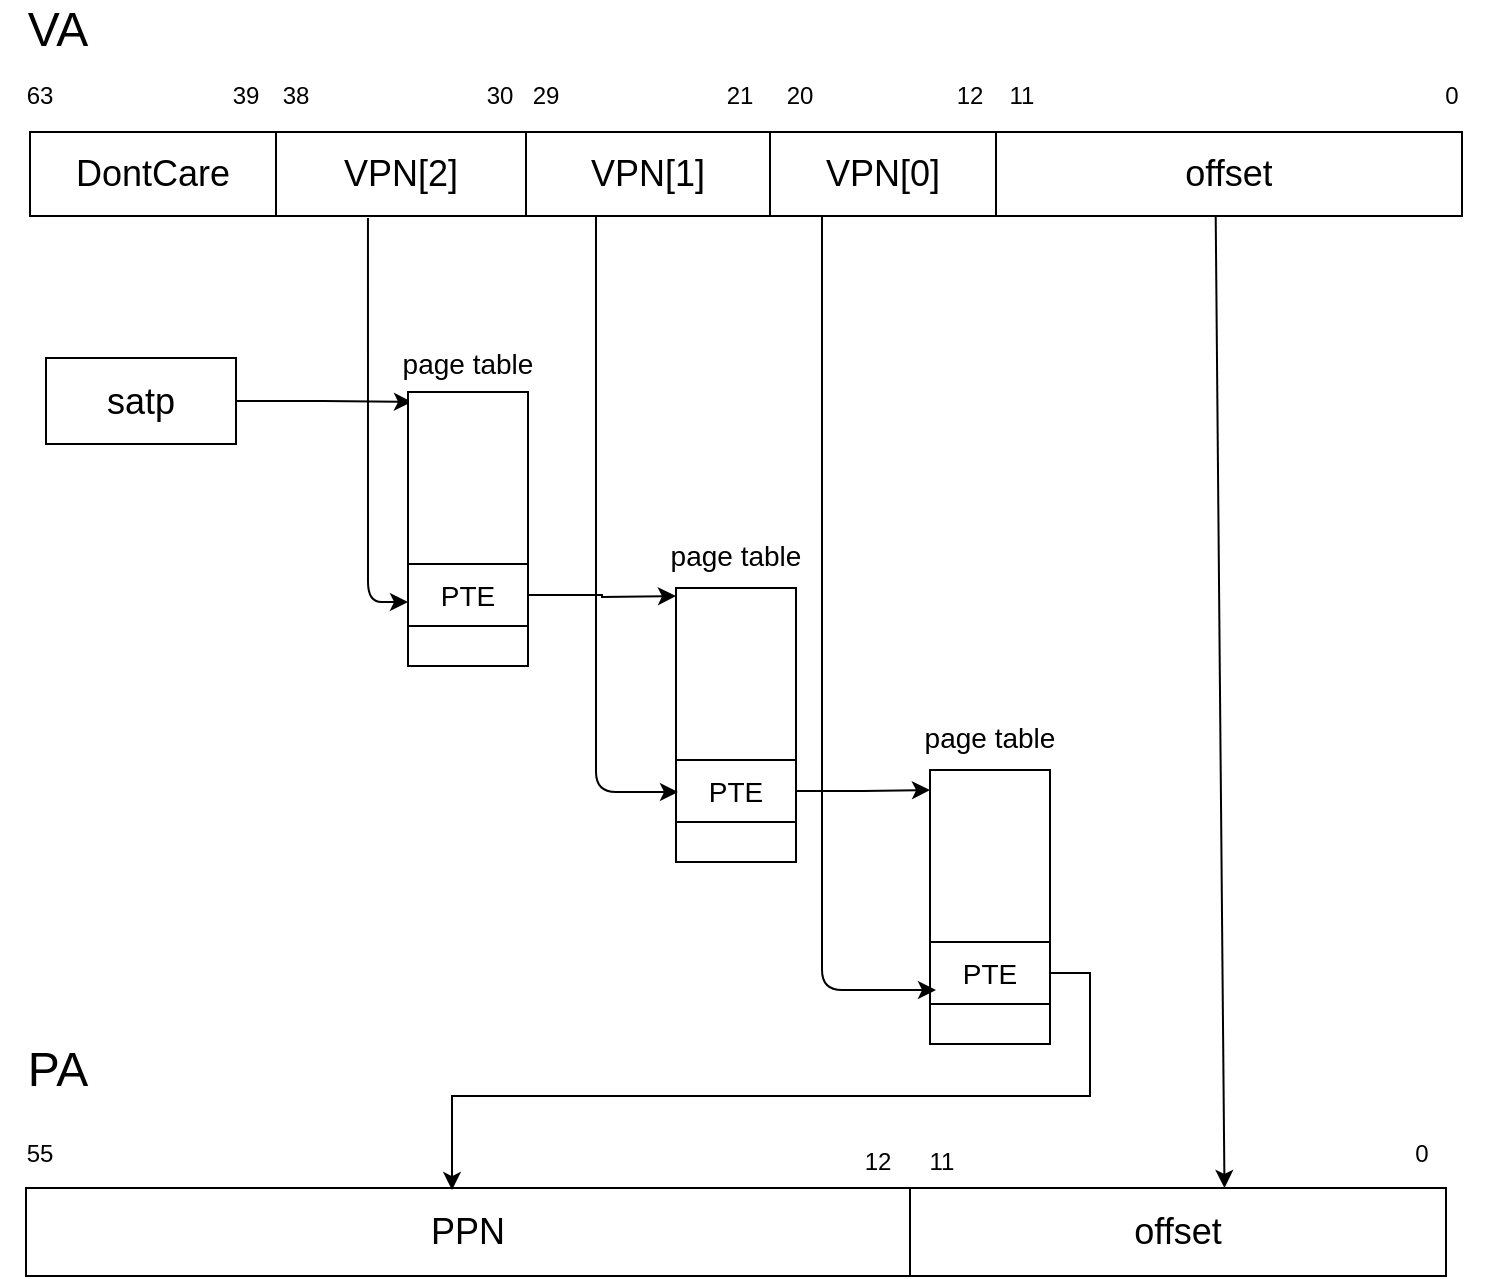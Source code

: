 <mxfile version="14.7.0" type="github">
  <diagram id="yYT3m9Dj2HtvRk5uN_p4" name="Page-1">
    <mxGraphModel dx="1718" dy="967" grid="0" gridSize="10" guides="1" tooltips="1" connect="1" arrows="1" fold="1" page="1" pageScale="1" pageWidth="1169" pageHeight="827" math="0" shadow="0">
      <root>
        <mxCell id="0" />
        <mxCell id="1" parent="0" />
        <mxCell id="TcdkBibvs6jl7-KhR7l1-1" value="" style="shape=table;html=1;whiteSpace=wrap;startSize=0;container=1;collapsible=0;childLayout=tableLayout;" vertex="1" parent="1">
          <mxGeometry x="19" y="106" width="716" height="42" as="geometry" />
        </mxCell>
        <mxCell id="TcdkBibvs6jl7-KhR7l1-2" value="" style="shape=partialRectangle;html=1;whiteSpace=wrap;collapsible=0;dropTarget=0;pointerEvents=0;fillColor=none;top=0;left=0;bottom=0;right=0;points=[[0,0.5],[1,0.5]];portConstraint=eastwest;" vertex="1" parent="TcdkBibvs6jl7-KhR7l1-1">
          <mxGeometry width="716" height="42" as="geometry" />
        </mxCell>
        <mxCell id="TcdkBibvs6jl7-KhR7l1-7" value="&lt;font style=&quot;font-size: 18px&quot;&gt;DontCare&lt;/font&gt;" style="shape=partialRectangle;html=1;whiteSpace=wrap;connectable=0;overflow=hidden;fillColor=none;top=0;left=0;bottom=0;right=0;" vertex="1" parent="TcdkBibvs6jl7-KhR7l1-2">
          <mxGeometry width="123" height="42" as="geometry" />
        </mxCell>
        <mxCell id="TcdkBibvs6jl7-KhR7l1-3" value="&lt;span&gt;&lt;font style=&quot;font-size: 18px&quot;&gt;VPN[2]&lt;/font&gt;&lt;/span&gt;" style="shape=partialRectangle;html=1;whiteSpace=wrap;connectable=0;overflow=hidden;fillColor=none;top=0;left=0;bottom=0;right=0;" vertex="1" parent="TcdkBibvs6jl7-KhR7l1-2">
          <mxGeometry x="123" width="125" height="42" as="geometry" />
        </mxCell>
        <mxCell id="TcdkBibvs6jl7-KhR7l1-4" value="&lt;span&gt;&lt;font style=&quot;font-size: 18px&quot;&gt;VPN[1]&lt;/font&gt;&lt;/span&gt;" style="shape=partialRectangle;html=1;whiteSpace=wrap;connectable=0;overflow=hidden;fillColor=none;top=0;left=0;bottom=0;right=0;" vertex="1" parent="TcdkBibvs6jl7-KhR7l1-2">
          <mxGeometry x="248" width="122" height="42" as="geometry" />
        </mxCell>
        <mxCell id="TcdkBibvs6jl7-KhR7l1-5" value="&lt;font style=&quot;font-size: 18px&quot;&gt;VPN[0]&lt;/font&gt;" style="shape=partialRectangle;html=1;whiteSpace=wrap;connectable=0;overflow=hidden;fillColor=none;top=0;left=0;bottom=0;right=0;" vertex="1" parent="TcdkBibvs6jl7-KhR7l1-2">
          <mxGeometry x="370" width="113" height="42" as="geometry" />
        </mxCell>
        <mxCell id="TcdkBibvs6jl7-KhR7l1-6" value="&lt;font style=&quot;font-size: 18px&quot;&gt;offset&lt;/font&gt;" style="shape=partialRectangle;html=1;whiteSpace=wrap;connectable=0;overflow=hidden;fillColor=none;top=0;left=0;bottom=0;right=0;" vertex="1" parent="TcdkBibvs6jl7-KhR7l1-2">
          <mxGeometry x="483" width="233" height="42" as="geometry" />
        </mxCell>
        <mxCell id="TcdkBibvs6jl7-KhR7l1-36" style="edgeStyle=orthogonalEdgeStyle;rounded=0;orthogonalLoop=1;jettySize=auto;html=1;exitX=1;exitY=0.5;exitDx=0;exitDy=0;entryX=0.033;entryY=0.058;entryDx=0;entryDy=0;entryPerimeter=0;" edge="1" parent="1" source="TcdkBibvs6jl7-KhR7l1-8" target="TcdkBibvs6jl7-KhR7l1-10">
          <mxGeometry relative="1" as="geometry">
            <mxPoint x="198" y="241" as="targetPoint" />
          </mxGeometry>
        </mxCell>
        <mxCell id="TcdkBibvs6jl7-KhR7l1-8" value="&lt;font style=&quot;font-size: 18px&quot;&gt;satp&lt;/font&gt;" style="rounded=0;whiteSpace=wrap;html=1;" vertex="1" parent="1">
          <mxGeometry x="27" y="219" width="95" height="43" as="geometry" />
        </mxCell>
        <mxCell id="TcdkBibvs6jl7-KhR7l1-9" value="" style="shape=table;html=1;whiteSpace=wrap;startSize=0;container=1;collapsible=0;childLayout=tableLayout;" vertex="1" parent="1">
          <mxGeometry x="208" y="236" width="60" height="137" as="geometry" />
        </mxCell>
        <mxCell id="TcdkBibvs6jl7-KhR7l1-10" value="" style="shape=partialRectangle;html=1;whiteSpace=wrap;collapsible=0;dropTarget=0;pointerEvents=0;fillColor=none;top=0;left=0;bottom=0;right=0;points=[[0,0.5],[1,0.5]];portConstraint=eastwest;" vertex="1" parent="TcdkBibvs6jl7-KhR7l1-9">
          <mxGeometry width="60" height="86" as="geometry" />
        </mxCell>
        <mxCell id="TcdkBibvs6jl7-KhR7l1-11" value="" style="shape=partialRectangle;html=1;whiteSpace=wrap;connectable=0;overflow=hidden;fillColor=none;top=0;left=0;bottom=0;right=0;" vertex="1" parent="TcdkBibvs6jl7-KhR7l1-10">
          <mxGeometry width="60" height="86" as="geometry" />
        </mxCell>
        <mxCell id="TcdkBibvs6jl7-KhR7l1-12" value="" style="shape=partialRectangle;html=1;whiteSpace=wrap;collapsible=0;dropTarget=0;pointerEvents=0;fillColor=none;top=0;left=0;bottom=0;right=0;points=[[0,0.5],[1,0.5]];portConstraint=eastwest;" vertex="1" parent="TcdkBibvs6jl7-KhR7l1-9">
          <mxGeometry y="86" width="60" height="31" as="geometry" />
        </mxCell>
        <mxCell id="TcdkBibvs6jl7-KhR7l1-13" value="&lt;font style=&quot;font-size: 14px&quot;&gt;PTE&lt;/font&gt;" style="shape=partialRectangle;html=1;whiteSpace=wrap;connectable=0;overflow=hidden;fillColor=none;top=0;left=0;bottom=0;right=0;" vertex="1" parent="TcdkBibvs6jl7-KhR7l1-12">
          <mxGeometry width="60" height="31" as="geometry" />
        </mxCell>
        <mxCell id="TcdkBibvs6jl7-KhR7l1-14" value="" style="shape=partialRectangle;html=1;whiteSpace=wrap;collapsible=0;dropTarget=0;pointerEvents=0;fillColor=none;top=0;left=0;bottom=0;right=0;points=[[0,0.5],[1,0.5]];portConstraint=eastwest;" vertex="1" parent="TcdkBibvs6jl7-KhR7l1-9">
          <mxGeometry y="117" width="60" height="20" as="geometry" />
        </mxCell>
        <mxCell id="TcdkBibvs6jl7-KhR7l1-15" value="" style="shape=partialRectangle;html=1;whiteSpace=wrap;connectable=0;overflow=hidden;fillColor=none;top=0;left=0;bottom=0;right=0;" vertex="1" parent="TcdkBibvs6jl7-KhR7l1-14">
          <mxGeometry width="60" height="20" as="geometry" />
        </mxCell>
        <mxCell id="TcdkBibvs6jl7-KhR7l1-16" value="" style="shape=table;html=1;whiteSpace=wrap;startSize=0;container=1;collapsible=0;childLayout=tableLayout;" vertex="1" parent="1">
          <mxGeometry x="342" y="334" width="60" height="137" as="geometry" />
        </mxCell>
        <mxCell id="TcdkBibvs6jl7-KhR7l1-17" value="" style="shape=partialRectangle;html=1;whiteSpace=wrap;collapsible=0;dropTarget=0;pointerEvents=0;fillColor=none;top=0;left=0;bottom=0;right=0;points=[[0,0.5],[1,0.5]];portConstraint=eastwest;" vertex="1" parent="TcdkBibvs6jl7-KhR7l1-16">
          <mxGeometry width="60" height="86" as="geometry" />
        </mxCell>
        <mxCell id="TcdkBibvs6jl7-KhR7l1-18" value="" style="shape=partialRectangle;html=1;whiteSpace=wrap;connectable=0;overflow=hidden;fillColor=none;top=0;left=0;bottom=0;right=0;" vertex="1" parent="TcdkBibvs6jl7-KhR7l1-17">
          <mxGeometry width="60" height="86" as="geometry" />
        </mxCell>
        <mxCell id="TcdkBibvs6jl7-KhR7l1-19" value="" style="shape=partialRectangle;html=1;whiteSpace=wrap;collapsible=0;dropTarget=0;pointerEvents=0;fillColor=none;top=0;left=0;bottom=0;right=0;points=[[0,0.5],[1,0.5]];portConstraint=eastwest;" vertex="1" parent="TcdkBibvs6jl7-KhR7l1-16">
          <mxGeometry y="86" width="60" height="31" as="geometry" />
        </mxCell>
        <mxCell id="TcdkBibvs6jl7-KhR7l1-20" value="&lt;font style=&quot;font-size: 14px&quot;&gt;PTE&lt;/font&gt;" style="shape=partialRectangle;html=1;whiteSpace=wrap;connectable=0;overflow=hidden;fillColor=none;top=0;left=0;bottom=0;right=0;" vertex="1" parent="TcdkBibvs6jl7-KhR7l1-19">
          <mxGeometry width="60" height="31" as="geometry" />
        </mxCell>
        <mxCell id="TcdkBibvs6jl7-KhR7l1-21" value="" style="shape=partialRectangle;html=1;whiteSpace=wrap;collapsible=0;dropTarget=0;pointerEvents=0;fillColor=none;top=0;left=0;bottom=0;right=0;points=[[0,0.5],[1,0.5]];portConstraint=eastwest;" vertex="1" parent="TcdkBibvs6jl7-KhR7l1-16">
          <mxGeometry y="117" width="60" height="20" as="geometry" />
        </mxCell>
        <mxCell id="TcdkBibvs6jl7-KhR7l1-22" value="" style="shape=partialRectangle;html=1;whiteSpace=wrap;connectable=0;overflow=hidden;fillColor=none;top=0;left=0;bottom=0;right=0;" vertex="1" parent="TcdkBibvs6jl7-KhR7l1-21">
          <mxGeometry width="60" height="20" as="geometry" />
        </mxCell>
        <mxCell id="TcdkBibvs6jl7-KhR7l1-23" value="" style="shape=table;html=1;whiteSpace=wrap;startSize=0;container=1;collapsible=0;childLayout=tableLayout;" vertex="1" parent="1">
          <mxGeometry x="469" y="425" width="60" height="137" as="geometry" />
        </mxCell>
        <mxCell id="TcdkBibvs6jl7-KhR7l1-24" value="" style="shape=partialRectangle;html=1;whiteSpace=wrap;collapsible=0;dropTarget=0;pointerEvents=0;fillColor=none;top=0;left=0;bottom=0;right=0;points=[[0,0.5],[1,0.5]];portConstraint=eastwest;" vertex="1" parent="TcdkBibvs6jl7-KhR7l1-23">
          <mxGeometry width="60" height="86" as="geometry" />
        </mxCell>
        <mxCell id="TcdkBibvs6jl7-KhR7l1-25" value="" style="shape=partialRectangle;html=1;whiteSpace=wrap;connectable=0;overflow=hidden;fillColor=none;top=0;left=0;bottom=0;right=0;" vertex="1" parent="TcdkBibvs6jl7-KhR7l1-24">
          <mxGeometry width="60" height="86" as="geometry" />
        </mxCell>
        <mxCell id="TcdkBibvs6jl7-KhR7l1-26" value="" style="shape=partialRectangle;html=1;whiteSpace=wrap;collapsible=0;dropTarget=0;pointerEvents=0;fillColor=none;top=0;left=0;bottom=0;right=0;points=[[0,0.5],[1,0.5]];portConstraint=eastwest;" vertex="1" parent="TcdkBibvs6jl7-KhR7l1-23">
          <mxGeometry y="86" width="60" height="31" as="geometry" />
        </mxCell>
        <mxCell id="TcdkBibvs6jl7-KhR7l1-27" value="&lt;font style=&quot;font-size: 14px&quot;&gt;PTE&lt;/font&gt;" style="shape=partialRectangle;html=1;whiteSpace=wrap;connectable=0;overflow=hidden;fillColor=none;top=0;left=0;bottom=0;right=0;" vertex="1" parent="TcdkBibvs6jl7-KhR7l1-26">
          <mxGeometry width="60" height="31" as="geometry" />
        </mxCell>
        <mxCell id="TcdkBibvs6jl7-KhR7l1-28" value="" style="shape=partialRectangle;html=1;whiteSpace=wrap;collapsible=0;dropTarget=0;pointerEvents=0;fillColor=none;top=0;left=0;bottom=0;right=0;points=[[0,0.5],[1,0.5]];portConstraint=eastwest;" vertex="1" parent="TcdkBibvs6jl7-KhR7l1-23">
          <mxGeometry y="117" width="60" height="20" as="geometry" />
        </mxCell>
        <mxCell id="TcdkBibvs6jl7-KhR7l1-29" value="" style="shape=partialRectangle;html=1;whiteSpace=wrap;connectable=0;overflow=hidden;fillColor=none;top=0;left=0;bottom=0;right=0;" vertex="1" parent="TcdkBibvs6jl7-KhR7l1-28">
          <mxGeometry width="60" height="20" as="geometry" />
        </mxCell>
        <mxCell id="TcdkBibvs6jl7-KhR7l1-30" value="" style="shape=table;html=1;whiteSpace=wrap;startSize=0;container=1;collapsible=0;childLayout=tableLayout;" vertex="1" parent="1">
          <mxGeometry x="17" y="634" width="710" height="44" as="geometry" />
        </mxCell>
        <mxCell id="TcdkBibvs6jl7-KhR7l1-31" value="" style="shape=partialRectangle;html=1;whiteSpace=wrap;collapsible=0;dropTarget=0;pointerEvents=0;fillColor=none;top=0;left=0;bottom=0;right=0;points=[[0,0.5],[1,0.5]];portConstraint=eastwest;" vertex="1" parent="TcdkBibvs6jl7-KhR7l1-30">
          <mxGeometry width="710" height="44" as="geometry" />
        </mxCell>
        <mxCell id="TcdkBibvs6jl7-KhR7l1-32" value="&lt;font style=&quot;font-size: 18px&quot;&gt;PPN&lt;/font&gt;" style="shape=partialRectangle;html=1;whiteSpace=wrap;connectable=0;overflow=hidden;fillColor=none;top=0;left=0;bottom=0;right=0;" vertex="1" parent="TcdkBibvs6jl7-KhR7l1-31">
          <mxGeometry width="442" height="44" as="geometry" />
        </mxCell>
        <mxCell id="TcdkBibvs6jl7-KhR7l1-33" value="&lt;font style=&quot;font-size: 18px&quot;&gt;offset&lt;/font&gt;" style="shape=partialRectangle;html=1;whiteSpace=wrap;connectable=0;overflow=hidden;fillColor=none;top=0;left=0;bottom=0;right=0;" vertex="1" parent="TcdkBibvs6jl7-KhR7l1-31">
          <mxGeometry x="442" width="268" height="44" as="geometry" />
        </mxCell>
        <mxCell id="TcdkBibvs6jl7-KhR7l1-37" style="edgeStyle=orthogonalEdgeStyle;rounded=0;orthogonalLoop=1;jettySize=auto;html=1;exitX=1;exitY=0.5;exitDx=0;exitDy=0;" edge="1" parent="1" source="TcdkBibvs6jl7-KhR7l1-12">
          <mxGeometry relative="1" as="geometry">
            <mxPoint x="342" y="338" as="targetPoint" />
          </mxGeometry>
        </mxCell>
        <mxCell id="TcdkBibvs6jl7-KhR7l1-39" style="edgeStyle=orthogonalEdgeStyle;rounded=0;orthogonalLoop=1;jettySize=auto;html=1;exitX=1;exitY=0.5;exitDx=0;exitDy=0;entryX=0;entryY=0.116;entryDx=0;entryDy=0;entryPerimeter=0;" edge="1" parent="1" source="TcdkBibvs6jl7-KhR7l1-19" target="TcdkBibvs6jl7-KhR7l1-24">
          <mxGeometry relative="1" as="geometry">
            <mxPoint x="450" y="435" as="targetPoint" />
          </mxGeometry>
        </mxCell>
        <mxCell id="TcdkBibvs6jl7-KhR7l1-40" value="" style="endArrow=classic;html=1;exitX=0.828;exitY=1;exitDx=0;exitDy=0;exitPerimeter=0;entryX=0.844;entryY=0;entryDx=0;entryDy=0;entryPerimeter=0;" edge="1" parent="1" source="TcdkBibvs6jl7-KhR7l1-2" target="TcdkBibvs6jl7-KhR7l1-31">
          <mxGeometry width="50" height="50" relative="1" as="geometry">
            <mxPoint x="649" y="286" as="sourcePoint" />
            <mxPoint x="620" y="624" as="targetPoint" />
          </mxGeometry>
        </mxCell>
        <mxCell id="TcdkBibvs6jl7-KhR7l1-42" value="" style="edgeStyle=segmentEdgeStyle;endArrow=classic;html=1;exitX=0.236;exitY=1.024;exitDx=0;exitDy=0;exitPerimeter=0;entryX=0;entryY=0.613;entryDx=0;entryDy=0;entryPerimeter=0;" edge="1" parent="1" source="TcdkBibvs6jl7-KhR7l1-2" target="TcdkBibvs6jl7-KhR7l1-12">
          <mxGeometry width="50" height="50" relative="1" as="geometry">
            <mxPoint x="134" y="451" as="sourcePoint" />
            <mxPoint x="188" y="347" as="targetPoint" />
            <Array as="points">
              <mxPoint x="188" y="341" />
            </Array>
          </mxGeometry>
        </mxCell>
        <mxCell id="TcdkBibvs6jl7-KhR7l1-43" value="" style="edgeStyle=segmentEdgeStyle;endArrow=classic;html=1;exitX=0.236;exitY=1.024;exitDx=0;exitDy=0;exitPerimeter=0;" edge="1" parent="1">
          <mxGeometry width="50" height="50" relative="1" as="geometry">
            <mxPoint x="301.996" y="147.998" as="sourcePoint" />
            <mxPoint x="343" y="436" as="targetPoint" />
            <Array as="points">
              <mxPoint x="302" y="436" />
            </Array>
          </mxGeometry>
        </mxCell>
        <mxCell id="TcdkBibvs6jl7-KhR7l1-44" value="" style="edgeStyle=segmentEdgeStyle;endArrow=classic;html=1;exitX=0.236;exitY=1.024;exitDx=0;exitDy=0;exitPerimeter=0;" edge="1" parent="1">
          <mxGeometry width="50" height="50" relative="1" as="geometry">
            <mxPoint x="414.996" y="147.998" as="sourcePoint" />
            <mxPoint x="472" y="535" as="targetPoint" />
            <Array as="points">
              <mxPoint x="415" y="535" />
              <mxPoint x="456" y="535" />
            </Array>
          </mxGeometry>
        </mxCell>
        <mxCell id="TcdkBibvs6jl7-KhR7l1-46" style="edgeStyle=orthogonalEdgeStyle;rounded=0;orthogonalLoop=1;jettySize=auto;html=1;exitX=1;exitY=0.5;exitDx=0;exitDy=0;entryX=0.3;entryY=0.023;entryDx=0;entryDy=0;entryPerimeter=0;" edge="1" parent="1" source="TcdkBibvs6jl7-KhR7l1-26" target="TcdkBibvs6jl7-KhR7l1-31">
          <mxGeometry relative="1" as="geometry">
            <mxPoint x="230" y="627" as="targetPoint" />
          </mxGeometry>
        </mxCell>
        <mxCell id="TcdkBibvs6jl7-KhR7l1-47" value="&lt;font style=&quot;font-size: 24px&quot;&gt;VA&lt;/font&gt;" style="text;html=1;strokeColor=none;fillColor=none;align=center;verticalAlign=middle;whiteSpace=wrap;rounded=0;" vertex="1" parent="1">
          <mxGeometry x="13" y="45" width="40" height="20" as="geometry" />
        </mxCell>
        <mxCell id="TcdkBibvs6jl7-KhR7l1-48" value="&lt;font style=&quot;font-size: 24px&quot;&gt;PA&lt;/font&gt;" style="text;html=1;strokeColor=none;fillColor=none;align=center;verticalAlign=middle;whiteSpace=wrap;rounded=0;" vertex="1" parent="1">
          <mxGeometry x="13" y="565" width="40" height="20" as="geometry" />
        </mxCell>
        <mxCell id="TcdkBibvs6jl7-KhR7l1-49" value="&lt;font style=&quot;font-size: 14px&quot;&gt;page table&lt;/font&gt;" style="text;html=1;strokeColor=none;fillColor=none;align=center;verticalAlign=middle;whiteSpace=wrap;rounded=0;" vertex="1" parent="1">
          <mxGeometry x="202" y="212" width="72" height="20" as="geometry" />
        </mxCell>
        <mxCell id="TcdkBibvs6jl7-KhR7l1-50" value="&lt;font style=&quot;font-size: 14px&quot;&gt;page table&lt;/font&gt;" style="text;html=1;strokeColor=none;fillColor=none;align=center;verticalAlign=middle;whiteSpace=wrap;rounded=0;" vertex="1" parent="1">
          <mxGeometry x="336" y="308" width="72" height="20" as="geometry" />
        </mxCell>
        <mxCell id="TcdkBibvs6jl7-KhR7l1-51" value="&lt;font style=&quot;font-size: 14px&quot;&gt;page table&lt;/font&gt;" style="text;html=1;strokeColor=none;fillColor=none;align=center;verticalAlign=middle;whiteSpace=wrap;rounded=0;" vertex="1" parent="1">
          <mxGeometry x="463" y="399" width="72" height="20" as="geometry" />
        </mxCell>
        <mxCell id="TcdkBibvs6jl7-KhR7l1-52" value="0" style="text;html=1;strokeColor=none;fillColor=none;align=center;verticalAlign=middle;whiteSpace=wrap;rounded=0;" vertex="1" parent="1">
          <mxGeometry x="710" y="78" width="40" height="20" as="geometry" />
        </mxCell>
        <mxCell id="TcdkBibvs6jl7-KhR7l1-53" value="11" style="text;html=1;strokeColor=none;fillColor=none;align=center;verticalAlign=middle;whiteSpace=wrap;rounded=0;" vertex="1" parent="1">
          <mxGeometry x="495" y="78" width="40" height="20" as="geometry" />
        </mxCell>
        <mxCell id="TcdkBibvs6jl7-KhR7l1-54" value="12" style="text;html=1;strokeColor=none;fillColor=none;align=center;verticalAlign=middle;whiteSpace=wrap;rounded=0;" vertex="1" parent="1">
          <mxGeometry x="469" y="78" width="40" height="20" as="geometry" />
        </mxCell>
        <mxCell id="TcdkBibvs6jl7-KhR7l1-55" value="20" style="text;html=1;strokeColor=none;fillColor=none;align=center;verticalAlign=middle;whiteSpace=wrap;rounded=0;" vertex="1" parent="1">
          <mxGeometry x="384" y="78" width="40" height="20" as="geometry" />
        </mxCell>
        <mxCell id="TcdkBibvs6jl7-KhR7l1-56" value="21&lt;span style=&quot;color: rgba(0 , 0 , 0 , 0) ; font-family: monospace ; font-size: 0px&quot;&gt;%3CmxGraphModel%3E%3Croot%3E%3CmxCell%20id%3D%220%22%2F%3E%3CmxCell%20id%3D%221%22%20parent%3D%220%22%2F%3E%3CmxCell%20id%3D%222%22%20value%3D%2212%22%20style%3D%22text%3Bhtml%3D1%3BstrokeColor%3Dnone%3BfillColor%3Dnone%3Balign%3Dcenter%3BverticalAlign%3Dmiddle%3BwhiteSpace%3Dwrap%3Brounded%3D0%3B%22%20vertex%3D%221%22%20parent%3D%221%22%3E%3CmxGeometry%20x%3D%22469%22%20y%3D%2278%22%20width%3D%2240%22%20height%3D%2220%22%20as%3D%22geometry%22%2F%3E%3C%2FmxCell%3E%3C%2Froot%3E%3C%2FmxGraphModel%3E&lt;/span&gt;" style="text;html=1;strokeColor=none;fillColor=none;align=center;verticalAlign=middle;whiteSpace=wrap;rounded=0;" vertex="1" parent="1">
          <mxGeometry x="354" y="78" width="40" height="20" as="geometry" />
        </mxCell>
        <mxCell id="TcdkBibvs6jl7-KhR7l1-57" value="29" style="text;html=1;strokeColor=none;fillColor=none;align=center;verticalAlign=middle;whiteSpace=wrap;rounded=0;" vertex="1" parent="1">
          <mxGeometry x="257" y="78" width="40" height="20" as="geometry" />
        </mxCell>
        <mxCell id="TcdkBibvs6jl7-KhR7l1-58" value="30" style="text;html=1;strokeColor=none;fillColor=none;align=center;verticalAlign=middle;whiteSpace=wrap;rounded=0;" vertex="1" parent="1">
          <mxGeometry x="234" y="78" width="40" height="20" as="geometry" />
        </mxCell>
        <mxCell id="TcdkBibvs6jl7-KhR7l1-59" value="38" style="text;html=1;strokeColor=none;fillColor=none;align=center;verticalAlign=middle;whiteSpace=wrap;rounded=0;" vertex="1" parent="1">
          <mxGeometry x="132" y="78" width="40" height="20" as="geometry" />
        </mxCell>
        <mxCell id="TcdkBibvs6jl7-KhR7l1-60" value="39" style="text;html=1;strokeColor=none;fillColor=none;align=center;verticalAlign=middle;whiteSpace=wrap;rounded=0;" vertex="1" parent="1">
          <mxGeometry x="107" y="78" width="40" height="20" as="geometry" />
        </mxCell>
        <mxCell id="TcdkBibvs6jl7-KhR7l1-61" value="63" style="text;html=1;strokeColor=none;fillColor=none;align=center;verticalAlign=middle;whiteSpace=wrap;rounded=0;" vertex="1" parent="1">
          <mxGeometry x="4" y="78" width="40" height="20" as="geometry" />
        </mxCell>
        <mxCell id="TcdkBibvs6jl7-KhR7l1-62" value="0" style="text;html=1;strokeColor=none;fillColor=none;align=center;verticalAlign=middle;whiteSpace=wrap;rounded=0;" vertex="1" parent="1">
          <mxGeometry x="695" y="607" width="40" height="20" as="geometry" />
        </mxCell>
        <mxCell id="TcdkBibvs6jl7-KhR7l1-63" value="11" style="text;html=1;strokeColor=none;fillColor=none;align=center;verticalAlign=middle;whiteSpace=wrap;rounded=0;" vertex="1" parent="1">
          <mxGeometry x="455" y="611" width="40" height="20" as="geometry" />
        </mxCell>
        <mxCell id="TcdkBibvs6jl7-KhR7l1-64" value="12" style="text;html=1;strokeColor=none;fillColor=none;align=center;verticalAlign=middle;whiteSpace=wrap;rounded=0;" vertex="1" parent="1">
          <mxGeometry x="423" y="611" width="40" height="20" as="geometry" />
        </mxCell>
        <mxCell id="TcdkBibvs6jl7-KhR7l1-65" value="55" style="text;html=1;strokeColor=none;fillColor=none;align=center;verticalAlign=middle;whiteSpace=wrap;rounded=0;" vertex="1" parent="1">
          <mxGeometry x="4" y="607" width="40" height="20" as="geometry" />
        </mxCell>
      </root>
    </mxGraphModel>
  </diagram>
</mxfile>
